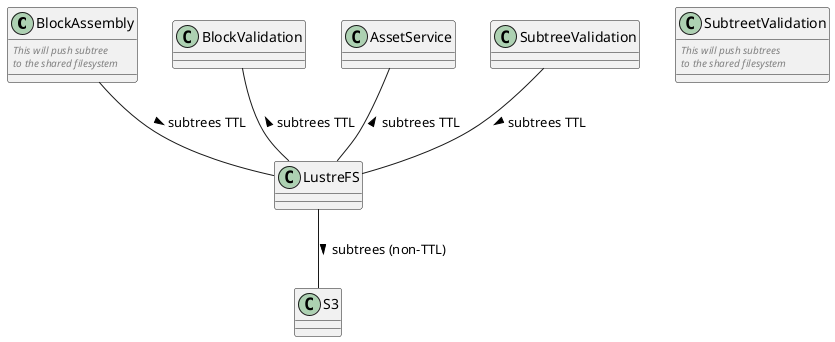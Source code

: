 @startuml
!define RECTANGLE class

RECTANGLE BlockAssembly {
  <color:grey><i><size:10>This will push subtree</size></i></color>
  <color:grey><i><size:10>to the shared filesystem
}

RECTANGLE BlockValidation {
}

RECTANGLE SubtreetValidation {
    <color:grey><i><size:10>This will push subtrees</size></i></color>
  <color:grey><i><size:10>to the shared filesystem
}

RECTANGLE AssetService {
}

RECTANGLE LustreFS {
}

RECTANGLE S3 {}

BlockAssembly -- LustreFS : subtrees TTL >
BlockValidation -- LustreFS : subtrees TTL <
SubtreeValidation -- LustreFS : subtrees TTL >
AssetService -- LustreFS : subtrees TTL <
LustreFS -- S3 : subtrees (non-TTL) >
@enduml
